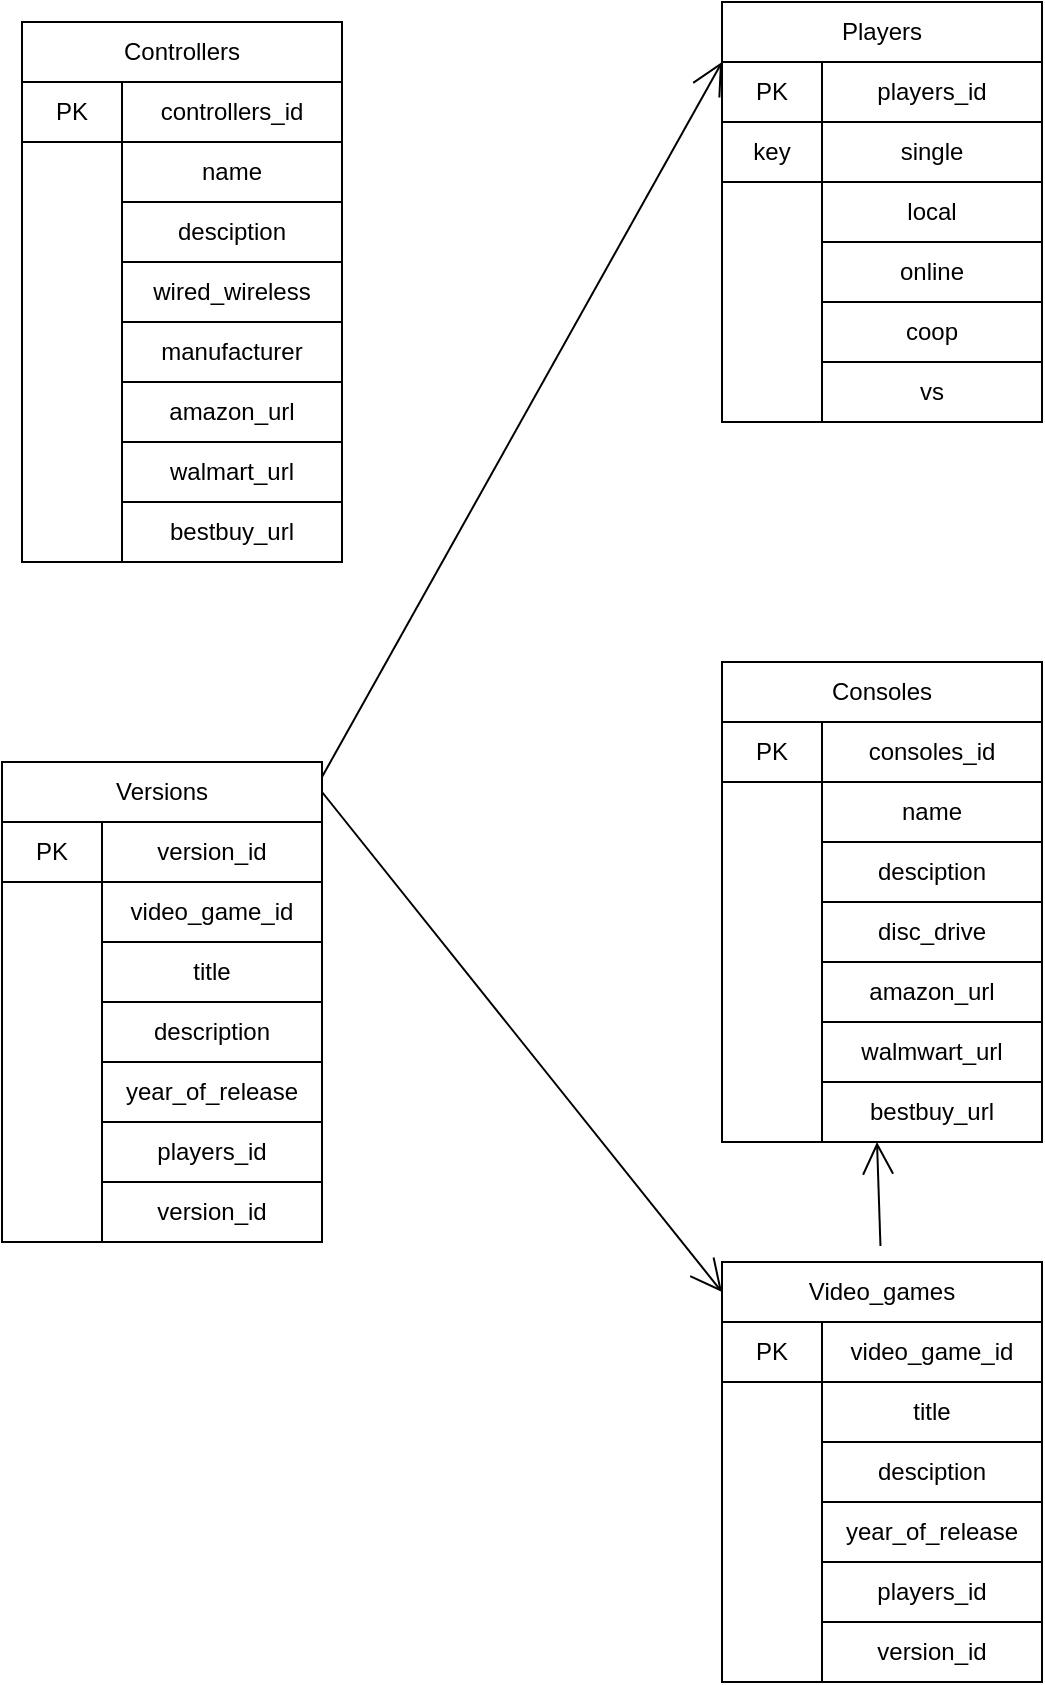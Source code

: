 <mxfile version="20.4.0" type="github">
  <diagram id="C5RBs43oDa-KdzZeNtuy" name="Page-1">
    <mxGraphModel dx="1691" dy="979" grid="1" gridSize="10" guides="1" tooltips="1" connect="1" arrows="1" fold="1" page="1" pageScale="1" pageWidth="827" pageHeight="1169" math="0" shadow="0">
      <root>
        <mxCell id="WIyWlLk6GJQsqaUBKTNV-0" />
        <mxCell id="WIyWlLk6GJQsqaUBKTNV-1" parent="WIyWlLk6GJQsqaUBKTNV-0" />
        <mxCell id="LVEg2PzFmSBvhlJiPiue-7" value="" style="rounded=0;whiteSpace=wrap;html=1;hachureGap=4;" vertex="1" parent="WIyWlLk6GJQsqaUBKTNV-1">
          <mxGeometry x="200" y="230" width="160" height="120" as="geometry" />
        </mxCell>
        <mxCell id="LVEg2PzFmSBvhlJiPiue-8" value="Controllers" style="rounded=0;whiteSpace=wrap;html=1;hachureGap=4;" vertex="1" parent="WIyWlLk6GJQsqaUBKTNV-1">
          <mxGeometry x="200" y="200" width="160" height="30" as="geometry" />
        </mxCell>
        <mxCell id="LVEg2PzFmSBvhlJiPiue-11" value="" style="rounded=0;whiteSpace=wrap;html=1;hachureGap=4;" vertex="1" parent="WIyWlLk6GJQsqaUBKTNV-1">
          <mxGeometry x="200" y="230" width="50" height="240" as="geometry" />
        </mxCell>
        <mxCell id="LVEg2PzFmSBvhlJiPiue-13" value="controllers_id" style="rounded=0;whiteSpace=wrap;html=1;hachureGap=4;" vertex="1" parent="WIyWlLk6GJQsqaUBKTNV-1">
          <mxGeometry x="250" y="230" width="110" height="30" as="geometry" />
        </mxCell>
        <mxCell id="LVEg2PzFmSBvhlJiPiue-15" value="name" style="rounded=0;whiteSpace=wrap;html=1;hachureGap=4;" vertex="1" parent="WIyWlLk6GJQsqaUBKTNV-1">
          <mxGeometry x="250" y="260" width="110" height="30" as="geometry" />
        </mxCell>
        <mxCell id="LVEg2PzFmSBvhlJiPiue-16" value="desciption" style="rounded=0;whiteSpace=wrap;html=1;hachureGap=4;" vertex="1" parent="WIyWlLk6GJQsqaUBKTNV-1">
          <mxGeometry x="250" y="290" width="110" height="30" as="geometry" />
        </mxCell>
        <mxCell id="LVEg2PzFmSBvhlJiPiue-17" value="wired_wireless" style="rounded=0;whiteSpace=wrap;html=1;hachureGap=4;" vertex="1" parent="WIyWlLk6GJQsqaUBKTNV-1">
          <mxGeometry x="250" y="320" width="110" height="30" as="geometry" />
        </mxCell>
        <mxCell id="LVEg2PzFmSBvhlJiPiue-18" value="manufacturer" style="rounded=0;whiteSpace=wrap;html=1;hachureGap=4;" vertex="1" parent="WIyWlLk6GJQsqaUBKTNV-1">
          <mxGeometry x="250" y="350" width="110" height="30" as="geometry" />
        </mxCell>
        <mxCell id="LVEg2PzFmSBvhlJiPiue-19" value="amazon_url" style="rounded=0;whiteSpace=wrap;html=1;hachureGap=4;" vertex="1" parent="WIyWlLk6GJQsqaUBKTNV-1">
          <mxGeometry x="250" y="380" width="110" height="30" as="geometry" />
        </mxCell>
        <mxCell id="LVEg2PzFmSBvhlJiPiue-20" value="walmart_url" style="rounded=0;whiteSpace=wrap;html=1;hachureGap=4;" vertex="1" parent="WIyWlLk6GJQsqaUBKTNV-1">
          <mxGeometry x="250" y="410" width="110" height="30" as="geometry" />
        </mxCell>
        <mxCell id="LVEg2PzFmSBvhlJiPiue-21" value="bestbuy_url" style="rounded=0;whiteSpace=wrap;html=1;hachureGap=4;" vertex="1" parent="WIyWlLk6GJQsqaUBKTNV-1">
          <mxGeometry x="250" y="440" width="110" height="30" as="geometry" />
        </mxCell>
        <mxCell id="LVEg2PzFmSBvhlJiPiue-22" value="PK" style="rounded=0;whiteSpace=wrap;html=1;hachureGap=4;" vertex="1" parent="WIyWlLk6GJQsqaUBKTNV-1">
          <mxGeometry x="200" y="230" width="50" height="30" as="geometry" />
        </mxCell>
        <mxCell id="LVEg2PzFmSBvhlJiPiue-23" value="" style="rounded=0;whiteSpace=wrap;html=1;hachureGap=4;" vertex="1" parent="WIyWlLk6GJQsqaUBKTNV-1">
          <mxGeometry x="550" y="220" width="160" height="120" as="geometry" />
        </mxCell>
        <mxCell id="LVEg2PzFmSBvhlJiPiue-24" value="Players" style="rounded=0;whiteSpace=wrap;html=1;hachureGap=4;" vertex="1" parent="WIyWlLk6GJQsqaUBKTNV-1">
          <mxGeometry x="550" y="190" width="160" height="30" as="geometry" />
        </mxCell>
        <mxCell id="LVEg2PzFmSBvhlJiPiue-25" value="" style="rounded=0;whiteSpace=wrap;html=1;hachureGap=4;" vertex="1" parent="WIyWlLk6GJQsqaUBKTNV-1">
          <mxGeometry x="550" y="220" width="50" height="180" as="geometry" />
        </mxCell>
        <mxCell id="LVEg2PzFmSBvhlJiPiue-26" value="players_id" style="rounded=0;whiteSpace=wrap;html=1;hachureGap=4;" vertex="1" parent="WIyWlLk6GJQsqaUBKTNV-1">
          <mxGeometry x="600" y="220" width="110" height="30" as="geometry" />
        </mxCell>
        <mxCell id="LVEg2PzFmSBvhlJiPiue-27" value="single" style="rounded=0;whiteSpace=wrap;html=1;hachureGap=4;" vertex="1" parent="WIyWlLk6GJQsqaUBKTNV-1">
          <mxGeometry x="600" y="250" width="110" height="30" as="geometry" />
        </mxCell>
        <mxCell id="LVEg2PzFmSBvhlJiPiue-28" value="local" style="rounded=0;whiteSpace=wrap;html=1;hachureGap=4;" vertex="1" parent="WIyWlLk6GJQsqaUBKTNV-1">
          <mxGeometry x="600" y="280" width="110" height="30" as="geometry" />
        </mxCell>
        <mxCell id="LVEg2PzFmSBvhlJiPiue-29" value="online" style="rounded=0;whiteSpace=wrap;html=1;hachureGap=4;" vertex="1" parent="WIyWlLk6GJQsqaUBKTNV-1">
          <mxGeometry x="600" y="310" width="110" height="30" as="geometry" />
        </mxCell>
        <mxCell id="LVEg2PzFmSBvhlJiPiue-30" value="coop" style="rounded=0;whiteSpace=wrap;html=1;hachureGap=4;" vertex="1" parent="WIyWlLk6GJQsqaUBKTNV-1">
          <mxGeometry x="600" y="340" width="110" height="30" as="geometry" />
        </mxCell>
        <mxCell id="LVEg2PzFmSBvhlJiPiue-31" value="vs" style="rounded=0;whiteSpace=wrap;html=1;hachureGap=4;" vertex="1" parent="WIyWlLk6GJQsqaUBKTNV-1">
          <mxGeometry x="600" y="370" width="110" height="30" as="geometry" />
        </mxCell>
        <mxCell id="LVEg2PzFmSBvhlJiPiue-34" value="PK" style="rounded=0;whiteSpace=wrap;html=1;hachureGap=4;" vertex="1" parent="WIyWlLk6GJQsqaUBKTNV-1">
          <mxGeometry x="550" y="220" width="50" height="30" as="geometry" />
        </mxCell>
        <mxCell id="LVEg2PzFmSBvhlJiPiue-35" value="" style="rounded=0;whiteSpace=wrap;html=1;hachureGap=4;" vertex="1" parent="WIyWlLk6GJQsqaUBKTNV-1">
          <mxGeometry x="550" y="550" width="160" height="120" as="geometry" />
        </mxCell>
        <mxCell id="LVEg2PzFmSBvhlJiPiue-36" value="Consoles" style="rounded=0;whiteSpace=wrap;html=1;hachureGap=4;" vertex="1" parent="WIyWlLk6GJQsqaUBKTNV-1">
          <mxGeometry x="550" y="520" width="160" height="30" as="geometry" />
        </mxCell>
        <mxCell id="LVEg2PzFmSBvhlJiPiue-37" value="" style="rounded=0;whiteSpace=wrap;html=1;hachureGap=4;" vertex="1" parent="WIyWlLk6GJQsqaUBKTNV-1">
          <mxGeometry x="550" y="550" width="50" height="210" as="geometry" />
        </mxCell>
        <mxCell id="LVEg2PzFmSBvhlJiPiue-38" value="consoles_id" style="rounded=0;whiteSpace=wrap;html=1;hachureGap=4;" vertex="1" parent="WIyWlLk6GJQsqaUBKTNV-1">
          <mxGeometry x="600" y="550" width="110" height="30" as="geometry" />
        </mxCell>
        <mxCell id="LVEg2PzFmSBvhlJiPiue-39" value="name" style="rounded=0;whiteSpace=wrap;html=1;hachureGap=4;" vertex="1" parent="WIyWlLk6GJQsqaUBKTNV-1">
          <mxGeometry x="600" y="580" width="110" height="30" as="geometry" />
        </mxCell>
        <mxCell id="LVEg2PzFmSBvhlJiPiue-40" value="desciption" style="rounded=0;whiteSpace=wrap;html=1;hachureGap=4;" vertex="1" parent="WIyWlLk6GJQsqaUBKTNV-1">
          <mxGeometry x="600" y="610" width="110" height="30" as="geometry" />
        </mxCell>
        <mxCell id="LVEg2PzFmSBvhlJiPiue-41" value="disc_drive" style="rounded=0;whiteSpace=wrap;html=1;hachureGap=4;" vertex="1" parent="WIyWlLk6GJQsqaUBKTNV-1">
          <mxGeometry x="600" y="640" width="110" height="30" as="geometry" />
        </mxCell>
        <mxCell id="LVEg2PzFmSBvhlJiPiue-42" value="amazon_url" style="rounded=0;whiteSpace=wrap;html=1;hachureGap=4;" vertex="1" parent="WIyWlLk6GJQsqaUBKTNV-1">
          <mxGeometry x="600" y="670" width="110" height="30" as="geometry" />
        </mxCell>
        <mxCell id="LVEg2PzFmSBvhlJiPiue-43" value="walmwart_url" style="rounded=0;whiteSpace=wrap;html=1;hachureGap=4;" vertex="1" parent="WIyWlLk6GJQsqaUBKTNV-1">
          <mxGeometry x="600" y="700" width="110" height="30" as="geometry" />
        </mxCell>
        <mxCell id="LVEg2PzFmSBvhlJiPiue-44" value="bestbuy_url" style="rounded=0;whiteSpace=wrap;html=1;hachureGap=4;" vertex="1" parent="WIyWlLk6GJQsqaUBKTNV-1">
          <mxGeometry x="600" y="730" width="110" height="30" as="geometry" />
        </mxCell>
        <mxCell id="LVEg2PzFmSBvhlJiPiue-46" value="PK" style="rounded=0;whiteSpace=wrap;html=1;hachureGap=4;" vertex="1" parent="WIyWlLk6GJQsqaUBKTNV-1">
          <mxGeometry x="550" y="550" width="50" height="30" as="geometry" />
        </mxCell>
        <mxCell id="LVEg2PzFmSBvhlJiPiue-47" value="" style="rounded=0;whiteSpace=wrap;html=1;hachureGap=4;" vertex="1" parent="WIyWlLk6GJQsqaUBKTNV-1">
          <mxGeometry x="190" y="600" width="160" height="120" as="geometry" />
        </mxCell>
        <mxCell id="LVEg2PzFmSBvhlJiPiue-90" style="edgeStyle=none;curved=1;rounded=0;orthogonalLoop=1;jettySize=auto;html=1;exitX=1;exitY=0.5;exitDx=0;exitDy=0;entryX=0;entryY=0.5;entryDx=0;entryDy=0;endArrow=open;startSize=14;endSize=14;sourcePerimeterSpacing=8;targetPerimeterSpacing=8;" edge="1" parent="WIyWlLk6GJQsqaUBKTNV-1" source="LVEg2PzFmSBvhlJiPiue-48" target="LVEg2PzFmSBvhlJiPiue-60">
          <mxGeometry relative="1" as="geometry" />
        </mxCell>
        <mxCell id="LVEg2PzFmSBvhlJiPiue-91" style="edgeStyle=none;curved=1;rounded=0;orthogonalLoop=1;jettySize=auto;html=1;exitX=1;exitY=0.25;exitDx=0;exitDy=0;entryX=0;entryY=0;entryDx=0;entryDy=0;endArrow=open;startSize=14;endSize=14;sourcePerimeterSpacing=8;targetPerimeterSpacing=8;" edge="1" parent="WIyWlLk6GJQsqaUBKTNV-1" source="LVEg2PzFmSBvhlJiPiue-48" target="LVEg2PzFmSBvhlJiPiue-34">
          <mxGeometry relative="1" as="geometry" />
        </mxCell>
        <mxCell id="LVEg2PzFmSBvhlJiPiue-48" value="Versions" style="rounded=0;whiteSpace=wrap;html=1;hachureGap=4;" vertex="1" parent="WIyWlLk6GJQsqaUBKTNV-1">
          <mxGeometry x="190" y="570" width="160" height="30" as="geometry" />
        </mxCell>
        <mxCell id="LVEg2PzFmSBvhlJiPiue-49" value="" style="rounded=0;whiteSpace=wrap;html=1;hachureGap=4;" vertex="1" parent="WIyWlLk6GJQsqaUBKTNV-1">
          <mxGeometry x="190" y="600" width="50" height="210" as="geometry" />
        </mxCell>
        <mxCell id="LVEg2PzFmSBvhlJiPiue-50" value="version_id" style="rounded=0;whiteSpace=wrap;html=1;hachureGap=4;" vertex="1" parent="WIyWlLk6GJQsqaUBKTNV-1">
          <mxGeometry x="240" y="600" width="110" height="30" as="geometry" />
        </mxCell>
        <mxCell id="LVEg2PzFmSBvhlJiPiue-51" value="video_game_id" style="rounded=0;whiteSpace=wrap;html=1;hachureGap=4;" vertex="1" parent="WIyWlLk6GJQsqaUBKTNV-1">
          <mxGeometry x="240" y="630" width="110" height="30" as="geometry" />
        </mxCell>
        <mxCell id="LVEg2PzFmSBvhlJiPiue-52" value="title" style="rounded=0;whiteSpace=wrap;html=1;hachureGap=4;" vertex="1" parent="WIyWlLk6GJQsqaUBKTNV-1">
          <mxGeometry x="240" y="660" width="110" height="30" as="geometry" />
        </mxCell>
        <mxCell id="LVEg2PzFmSBvhlJiPiue-53" value="description" style="rounded=0;whiteSpace=wrap;html=1;hachureGap=4;" vertex="1" parent="WIyWlLk6GJQsqaUBKTNV-1">
          <mxGeometry x="240" y="690" width="110" height="30" as="geometry" />
        </mxCell>
        <mxCell id="LVEg2PzFmSBvhlJiPiue-54" value="year_of_release" style="rounded=0;whiteSpace=wrap;html=1;hachureGap=4;" vertex="1" parent="WIyWlLk6GJQsqaUBKTNV-1">
          <mxGeometry x="240" y="720" width="110" height="30" as="geometry" />
        </mxCell>
        <mxCell id="LVEg2PzFmSBvhlJiPiue-55" value="players_id" style="rounded=0;whiteSpace=wrap;html=1;hachureGap=4;" vertex="1" parent="WIyWlLk6GJQsqaUBKTNV-1">
          <mxGeometry x="240" y="750" width="110" height="30" as="geometry" />
        </mxCell>
        <mxCell id="LVEg2PzFmSBvhlJiPiue-56" value="version_id" style="rounded=0;whiteSpace=wrap;html=1;hachureGap=4;" vertex="1" parent="WIyWlLk6GJQsqaUBKTNV-1">
          <mxGeometry x="240" y="780" width="110" height="30" as="geometry" />
        </mxCell>
        <mxCell id="LVEg2PzFmSBvhlJiPiue-58" value="PK" style="rounded=0;whiteSpace=wrap;html=1;hachureGap=4;" vertex="1" parent="WIyWlLk6GJQsqaUBKTNV-1">
          <mxGeometry x="190" y="600" width="50" height="30" as="geometry" />
        </mxCell>
        <mxCell id="LVEg2PzFmSBvhlJiPiue-59" value="" style="rounded=0;whiteSpace=wrap;html=1;hachureGap=4;" vertex="1" parent="WIyWlLk6GJQsqaUBKTNV-1">
          <mxGeometry x="550" y="850" width="160" height="120" as="geometry" />
        </mxCell>
        <mxCell id="LVEg2PzFmSBvhlJiPiue-92" style="edgeStyle=none;curved=1;rounded=0;orthogonalLoop=1;jettySize=auto;html=1;entryX=0.25;entryY=1;entryDx=0;entryDy=0;endArrow=open;startSize=14;endSize=14;sourcePerimeterSpacing=8;targetPerimeterSpacing=8;" edge="1" parent="WIyWlLk6GJQsqaUBKTNV-1" source="LVEg2PzFmSBvhlJiPiue-60" target="LVEg2PzFmSBvhlJiPiue-44">
          <mxGeometry relative="1" as="geometry" />
        </mxCell>
        <mxCell id="LVEg2PzFmSBvhlJiPiue-60" value="Video_games" style="rounded=0;whiteSpace=wrap;html=1;hachureGap=4;" vertex="1" parent="WIyWlLk6GJQsqaUBKTNV-1">
          <mxGeometry x="550" y="820" width="160" height="30" as="geometry" />
        </mxCell>
        <mxCell id="LVEg2PzFmSBvhlJiPiue-61" value="" style="rounded=0;whiteSpace=wrap;html=1;hachureGap=4;" vertex="1" parent="WIyWlLk6GJQsqaUBKTNV-1">
          <mxGeometry x="550" y="850" width="50" height="180" as="geometry" />
        </mxCell>
        <mxCell id="LVEg2PzFmSBvhlJiPiue-63" value="title" style="rounded=0;whiteSpace=wrap;html=1;hachureGap=4;" vertex="1" parent="WIyWlLk6GJQsqaUBKTNV-1">
          <mxGeometry x="600" y="880" width="110" height="30" as="geometry" />
        </mxCell>
        <mxCell id="LVEg2PzFmSBvhlJiPiue-64" value="desciption" style="rounded=0;whiteSpace=wrap;html=1;hachureGap=4;" vertex="1" parent="WIyWlLk6GJQsqaUBKTNV-1">
          <mxGeometry x="600" y="910" width="110" height="30" as="geometry" />
        </mxCell>
        <mxCell id="LVEg2PzFmSBvhlJiPiue-65" value="year_of_release" style="rounded=0;whiteSpace=wrap;html=1;hachureGap=4;" vertex="1" parent="WIyWlLk6GJQsqaUBKTNV-1">
          <mxGeometry x="600" y="940" width="110" height="30" as="geometry" />
        </mxCell>
        <mxCell id="LVEg2PzFmSBvhlJiPiue-66" value="players_id" style="rounded=0;whiteSpace=wrap;html=1;hachureGap=4;" vertex="1" parent="WIyWlLk6GJQsqaUBKTNV-1">
          <mxGeometry x="600" y="970" width="110" height="30" as="geometry" />
        </mxCell>
        <mxCell id="LVEg2PzFmSBvhlJiPiue-67" value="version_id" style="rounded=0;whiteSpace=wrap;html=1;hachureGap=4;" vertex="1" parent="WIyWlLk6GJQsqaUBKTNV-1">
          <mxGeometry x="600" y="1000" width="110" height="30" as="geometry" />
        </mxCell>
        <mxCell id="LVEg2PzFmSBvhlJiPiue-70" value="PK" style="rounded=0;whiteSpace=wrap;html=1;hachureGap=4;" vertex="1" parent="WIyWlLk6GJQsqaUBKTNV-1">
          <mxGeometry x="550" y="850" width="50" height="30" as="geometry" />
        </mxCell>
        <mxCell id="LVEg2PzFmSBvhlJiPiue-71" value="video_game_id" style="rounded=0;whiteSpace=wrap;html=1;hachureGap=4;" vertex="1" parent="WIyWlLk6GJQsqaUBKTNV-1">
          <mxGeometry x="600" y="850" width="110" height="30" as="geometry" />
        </mxCell>
        <mxCell id="LVEg2PzFmSBvhlJiPiue-74" value="key" style="rounded=0;whiteSpace=wrap;html=1;hachureGap=4;" vertex="1" parent="WIyWlLk6GJQsqaUBKTNV-1">
          <mxGeometry x="550" y="250" width="50" height="30" as="geometry" />
        </mxCell>
      </root>
    </mxGraphModel>
  </diagram>
</mxfile>
